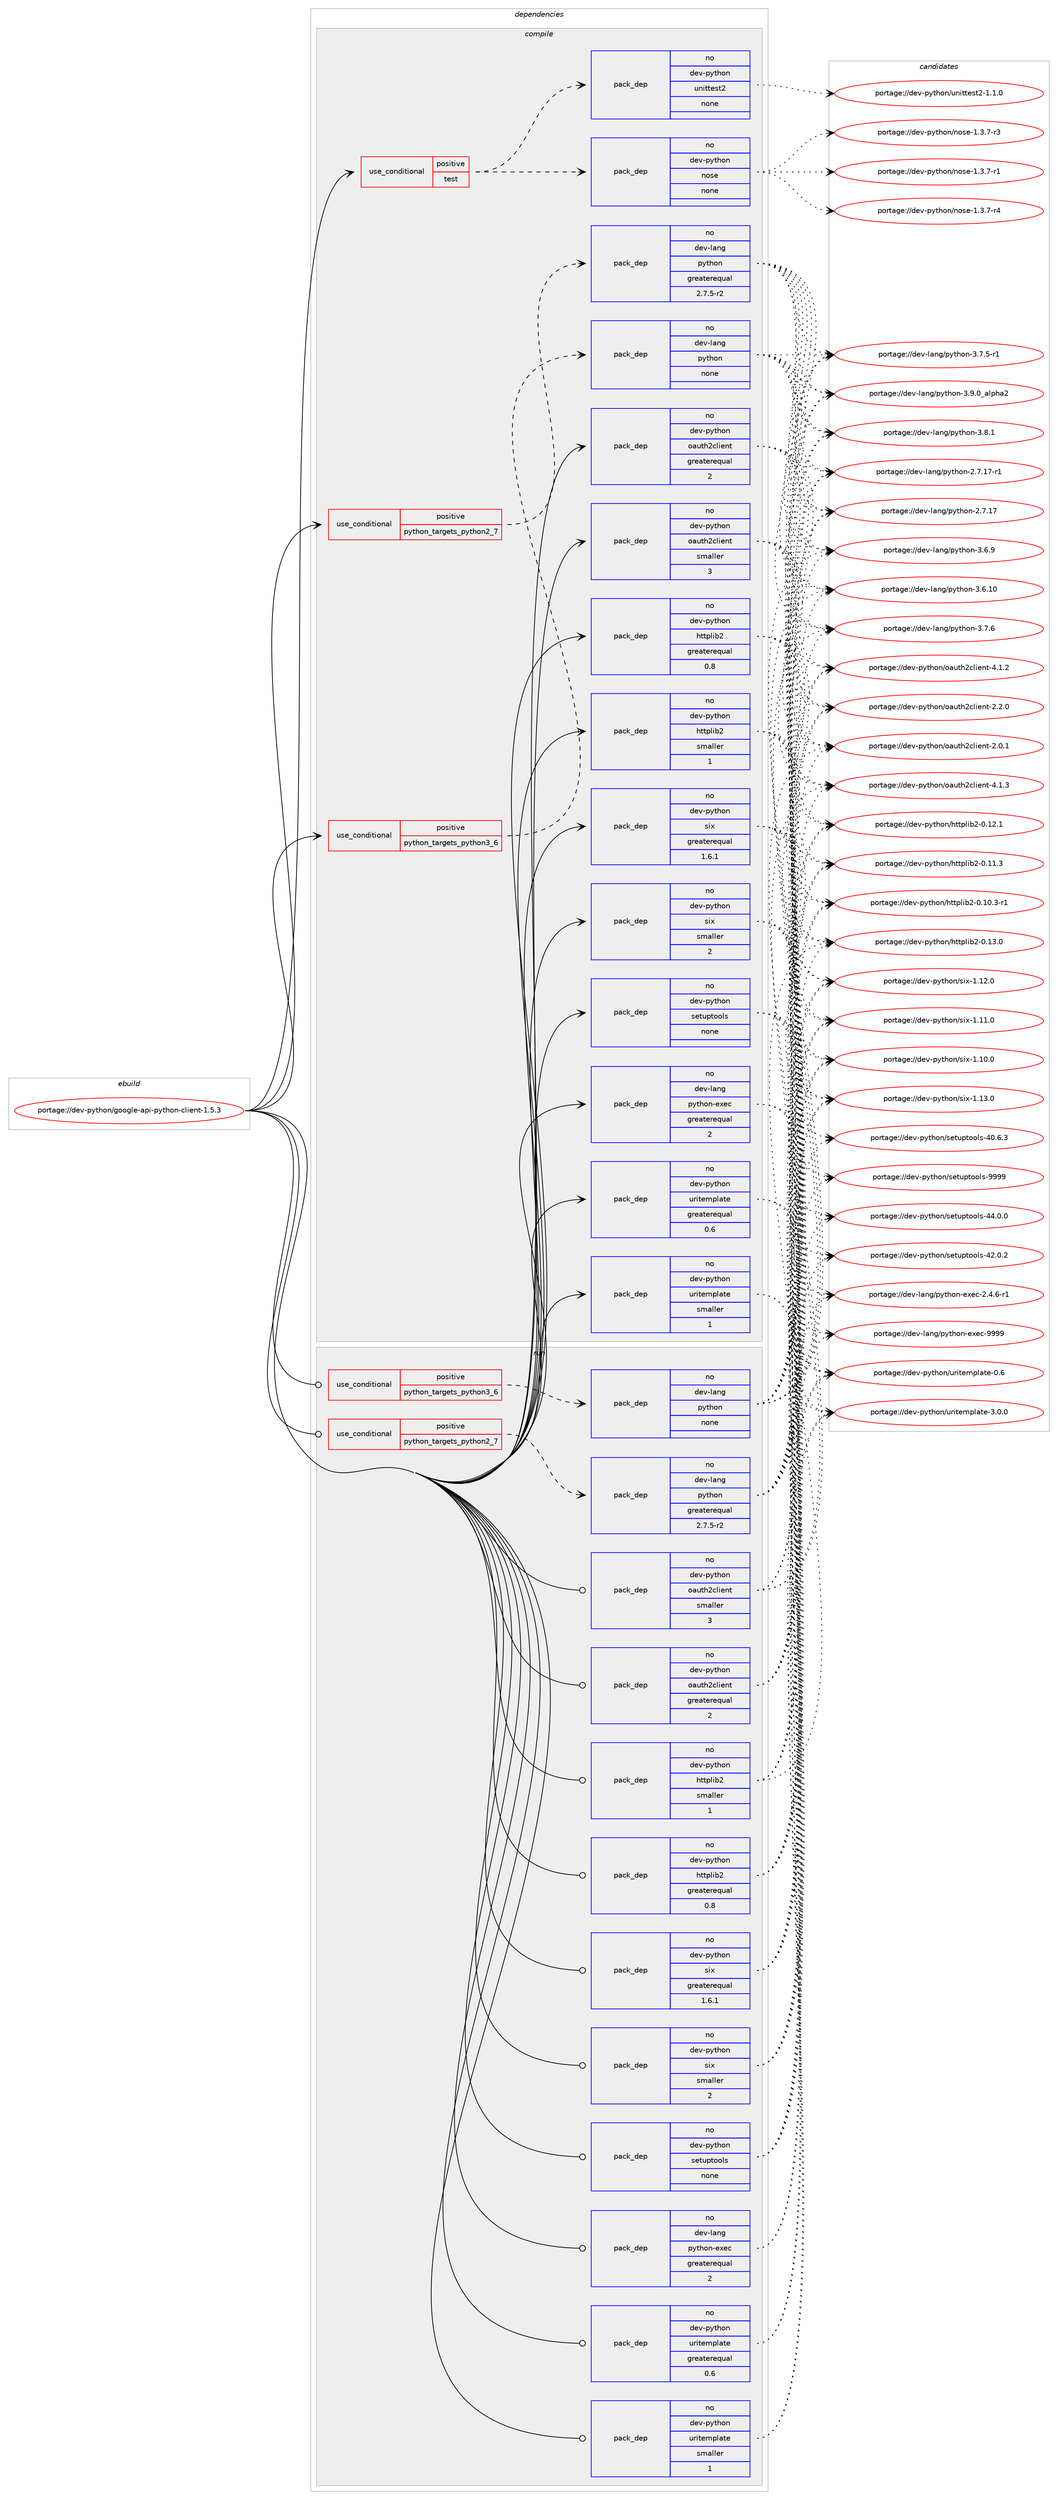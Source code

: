 digraph prolog {

# *************
# Graph options
# *************

newrank=true;
concentrate=true;
compound=true;
graph [rankdir=LR,fontname=Helvetica,fontsize=10,ranksep=1.5];#, ranksep=2.5, nodesep=0.2];
edge  [arrowhead=vee];
node  [fontname=Helvetica,fontsize=10];

# **********
# The ebuild
# **********

subgraph cluster_leftcol {
color=gray;
label=<<i>ebuild</i>>;
id [label="portage://dev-python/google-api-python-client-1.5.3", color=red, width=4, href="../dev-python/google-api-python-client-1.5.3.svg"];
}

# ****************
# The dependencies
# ****************

subgraph cluster_midcol {
color=gray;
label=<<i>dependencies</i>>;
subgraph cluster_compile {
fillcolor="#eeeeee";
style=filled;
label=<<i>compile</i>>;
subgraph cond115273 {
dependency458652 [label=<<TABLE BORDER="0" CELLBORDER="1" CELLSPACING="0" CELLPADDING="4"><TR><TD ROWSPAN="3" CELLPADDING="10">use_conditional</TD></TR><TR><TD>positive</TD></TR><TR><TD>python_targets_python2_7</TD></TR></TABLE>>, shape=none, color=red];
subgraph pack338395 {
dependency458653 [label=<<TABLE BORDER="0" CELLBORDER="1" CELLSPACING="0" CELLPADDING="4" WIDTH="220"><TR><TD ROWSPAN="6" CELLPADDING="30">pack_dep</TD></TR><TR><TD WIDTH="110">no</TD></TR><TR><TD>dev-lang</TD></TR><TR><TD>python</TD></TR><TR><TD>greaterequal</TD></TR><TR><TD>2.7.5-r2</TD></TR></TABLE>>, shape=none, color=blue];
}
dependency458652:e -> dependency458653:w [weight=20,style="dashed",arrowhead="vee"];
}
id:e -> dependency458652:w [weight=20,style="solid",arrowhead="vee"];
subgraph cond115274 {
dependency458654 [label=<<TABLE BORDER="0" CELLBORDER="1" CELLSPACING="0" CELLPADDING="4"><TR><TD ROWSPAN="3" CELLPADDING="10">use_conditional</TD></TR><TR><TD>positive</TD></TR><TR><TD>python_targets_python3_6</TD></TR></TABLE>>, shape=none, color=red];
subgraph pack338396 {
dependency458655 [label=<<TABLE BORDER="0" CELLBORDER="1" CELLSPACING="0" CELLPADDING="4" WIDTH="220"><TR><TD ROWSPAN="6" CELLPADDING="30">pack_dep</TD></TR><TR><TD WIDTH="110">no</TD></TR><TR><TD>dev-lang</TD></TR><TR><TD>python</TD></TR><TR><TD>none</TD></TR><TR><TD></TD></TR></TABLE>>, shape=none, color=blue];
}
dependency458654:e -> dependency458655:w [weight=20,style="dashed",arrowhead="vee"];
}
id:e -> dependency458654:w [weight=20,style="solid",arrowhead="vee"];
subgraph cond115275 {
dependency458656 [label=<<TABLE BORDER="0" CELLBORDER="1" CELLSPACING="0" CELLPADDING="4"><TR><TD ROWSPAN="3" CELLPADDING="10">use_conditional</TD></TR><TR><TD>positive</TD></TR><TR><TD>test</TD></TR></TABLE>>, shape=none, color=red];
subgraph pack338397 {
dependency458657 [label=<<TABLE BORDER="0" CELLBORDER="1" CELLSPACING="0" CELLPADDING="4" WIDTH="220"><TR><TD ROWSPAN="6" CELLPADDING="30">pack_dep</TD></TR><TR><TD WIDTH="110">no</TD></TR><TR><TD>dev-python</TD></TR><TR><TD>nose</TD></TR><TR><TD>none</TD></TR><TR><TD></TD></TR></TABLE>>, shape=none, color=blue];
}
dependency458656:e -> dependency458657:w [weight=20,style="dashed",arrowhead="vee"];
subgraph pack338398 {
dependency458658 [label=<<TABLE BORDER="0" CELLBORDER="1" CELLSPACING="0" CELLPADDING="4" WIDTH="220"><TR><TD ROWSPAN="6" CELLPADDING="30">pack_dep</TD></TR><TR><TD WIDTH="110">no</TD></TR><TR><TD>dev-python</TD></TR><TR><TD>unittest2</TD></TR><TR><TD>none</TD></TR><TR><TD></TD></TR></TABLE>>, shape=none, color=blue];
}
dependency458656:e -> dependency458658:w [weight=20,style="dashed",arrowhead="vee"];
}
id:e -> dependency458656:w [weight=20,style="solid",arrowhead="vee"];
subgraph pack338399 {
dependency458659 [label=<<TABLE BORDER="0" CELLBORDER="1" CELLSPACING="0" CELLPADDING="4" WIDTH="220"><TR><TD ROWSPAN="6" CELLPADDING="30">pack_dep</TD></TR><TR><TD WIDTH="110">no</TD></TR><TR><TD>dev-lang</TD></TR><TR><TD>python-exec</TD></TR><TR><TD>greaterequal</TD></TR><TR><TD>2</TD></TR></TABLE>>, shape=none, color=blue];
}
id:e -> dependency458659:w [weight=20,style="solid",arrowhead="vee"];
subgraph pack338400 {
dependency458660 [label=<<TABLE BORDER="0" CELLBORDER="1" CELLSPACING="0" CELLPADDING="4" WIDTH="220"><TR><TD ROWSPAN="6" CELLPADDING="30">pack_dep</TD></TR><TR><TD WIDTH="110">no</TD></TR><TR><TD>dev-python</TD></TR><TR><TD>httplib2</TD></TR><TR><TD>greaterequal</TD></TR><TR><TD>0.8</TD></TR></TABLE>>, shape=none, color=blue];
}
id:e -> dependency458660:w [weight=20,style="solid",arrowhead="vee"];
subgraph pack338401 {
dependency458661 [label=<<TABLE BORDER="0" CELLBORDER="1" CELLSPACING="0" CELLPADDING="4" WIDTH="220"><TR><TD ROWSPAN="6" CELLPADDING="30">pack_dep</TD></TR><TR><TD WIDTH="110">no</TD></TR><TR><TD>dev-python</TD></TR><TR><TD>httplib2</TD></TR><TR><TD>smaller</TD></TR><TR><TD>1</TD></TR></TABLE>>, shape=none, color=blue];
}
id:e -> dependency458661:w [weight=20,style="solid",arrowhead="vee"];
subgraph pack338402 {
dependency458662 [label=<<TABLE BORDER="0" CELLBORDER="1" CELLSPACING="0" CELLPADDING="4" WIDTH="220"><TR><TD ROWSPAN="6" CELLPADDING="30">pack_dep</TD></TR><TR><TD WIDTH="110">no</TD></TR><TR><TD>dev-python</TD></TR><TR><TD>oauth2client</TD></TR><TR><TD>greaterequal</TD></TR><TR><TD>2</TD></TR></TABLE>>, shape=none, color=blue];
}
id:e -> dependency458662:w [weight=20,style="solid",arrowhead="vee"];
subgraph pack338403 {
dependency458663 [label=<<TABLE BORDER="0" CELLBORDER="1" CELLSPACING="0" CELLPADDING="4" WIDTH="220"><TR><TD ROWSPAN="6" CELLPADDING="30">pack_dep</TD></TR><TR><TD WIDTH="110">no</TD></TR><TR><TD>dev-python</TD></TR><TR><TD>oauth2client</TD></TR><TR><TD>smaller</TD></TR><TR><TD>3</TD></TR></TABLE>>, shape=none, color=blue];
}
id:e -> dependency458663:w [weight=20,style="solid",arrowhead="vee"];
subgraph pack338404 {
dependency458664 [label=<<TABLE BORDER="0" CELLBORDER="1" CELLSPACING="0" CELLPADDING="4" WIDTH="220"><TR><TD ROWSPAN="6" CELLPADDING="30">pack_dep</TD></TR><TR><TD WIDTH="110">no</TD></TR><TR><TD>dev-python</TD></TR><TR><TD>setuptools</TD></TR><TR><TD>none</TD></TR><TR><TD></TD></TR></TABLE>>, shape=none, color=blue];
}
id:e -> dependency458664:w [weight=20,style="solid",arrowhead="vee"];
subgraph pack338405 {
dependency458665 [label=<<TABLE BORDER="0" CELLBORDER="1" CELLSPACING="0" CELLPADDING="4" WIDTH="220"><TR><TD ROWSPAN="6" CELLPADDING="30">pack_dep</TD></TR><TR><TD WIDTH="110">no</TD></TR><TR><TD>dev-python</TD></TR><TR><TD>six</TD></TR><TR><TD>greaterequal</TD></TR><TR><TD>1.6.1</TD></TR></TABLE>>, shape=none, color=blue];
}
id:e -> dependency458665:w [weight=20,style="solid",arrowhead="vee"];
subgraph pack338406 {
dependency458666 [label=<<TABLE BORDER="0" CELLBORDER="1" CELLSPACING="0" CELLPADDING="4" WIDTH="220"><TR><TD ROWSPAN="6" CELLPADDING="30">pack_dep</TD></TR><TR><TD WIDTH="110">no</TD></TR><TR><TD>dev-python</TD></TR><TR><TD>six</TD></TR><TR><TD>smaller</TD></TR><TR><TD>2</TD></TR></TABLE>>, shape=none, color=blue];
}
id:e -> dependency458666:w [weight=20,style="solid",arrowhead="vee"];
subgraph pack338407 {
dependency458667 [label=<<TABLE BORDER="0" CELLBORDER="1" CELLSPACING="0" CELLPADDING="4" WIDTH="220"><TR><TD ROWSPAN="6" CELLPADDING="30">pack_dep</TD></TR><TR><TD WIDTH="110">no</TD></TR><TR><TD>dev-python</TD></TR><TR><TD>uritemplate</TD></TR><TR><TD>greaterequal</TD></TR><TR><TD>0.6</TD></TR></TABLE>>, shape=none, color=blue];
}
id:e -> dependency458667:w [weight=20,style="solid",arrowhead="vee"];
subgraph pack338408 {
dependency458668 [label=<<TABLE BORDER="0" CELLBORDER="1" CELLSPACING="0" CELLPADDING="4" WIDTH="220"><TR><TD ROWSPAN="6" CELLPADDING="30">pack_dep</TD></TR><TR><TD WIDTH="110">no</TD></TR><TR><TD>dev-python</TD></TR><TR><TD>uritemplate</TD></TR><TR><TD>smaller</TD></TR><TR><TD>1</TD></TR></TABLE>>, shape=none, color=blue];
}
id:e -> dependency458668:w [weight=20,style="solid",arrowhead="vee"];
}
subgraph cluster_compileandrun {
fillcolor="#eeeeee";
style=filled;
label=<<i>compile and run</i>>;
}
subgraph cluster_run {
fillcolor="#eeeeee";
style=filled;
label=<<i>run</i>>;
subgraph cond115276 {
dependency458669 [label=<<TABLE BORDER="0" CELLBORDER="1" CELLSPACING="0" CELLPADDING="4"><TR><TD ROWSPAN="3" CELLPADDING="10">use_conditional</TD></TR><TR><TD>positive</TD></TR><TR><TD>python_targets_python2_7</TD></TR></TABLE>>, shape=none, color=red];
subgraph pack338409 {
dependency458670 [label=<<TABLE BORDER="0" CELLBORDER="1" CELLSPACING="0" CELLPADDING="4" WIDTH="220"><TR><TD ROWSPAN="6" CELLPADDING="30">pack_dep</TD></TR><TR><TD WIDTH="110">no</TD></TR><TR><TD>dev-lang</TD></TR><TR><TD>python</TD></TR><TR><TD>greaterequal</TD></TR><TR><TD>2.7.5-r2</TD></TR></TABLE>>, shape=none, color=blue];
}
dependency458669:e -> dependency458670:w [weight=20,style="dashed",arrowhead="vee"];
}
id:e -> dependency458669:w [weight=20,style="solid",arrowhead="odot"];
subgraph cond115277 {
dependency458671 [label=<<TABLE BORDER="0" CELLBORDER="1" CELLSPACING="0" CELLPADDING="4"><TR><TD ROWSPAN="3" CELLPADDING="10">use_conditional</TD></TR><TR><TD>positive</TD></TR><TR><TD>python_targets_python3_6</TD></TR></TABLE>>, shape=none, color=red];
subgraph pack338410 {
dependency458672 [label=<<TABLE BORDER="0" CELLBORDER="1" CELLSPACING="0" CELLPADDING="4" WIDTH="220"><TR><TD ROWSPAN="6" CELLPADDING="30">pack_dep</TD></TR><TR><TD WIDTH="110">no</TD></TR><TR><TD>dev-lang</TD></TR><TR><TD>python</TD></TR><TR><TD>none</TD></TR><TR><TD></TD></TR></TABLE>>, shape=none, color=blue];
}
dependency458671:e -> dependency458672:w [weight=20,style="dashed",arrowhead="vee"];
}
id:e -> dependency458671:w [weight=20,style="solid",arrowhead="odot"];
subgraph pack338411 {
dependency458673 [label=<<TABLE BORDER="0" CELLBORDER="1" CELLSPACING="0" CELLPADDING="4" WIDTH="220"><TR><TD ROWSPAN="6" CELLPADDING="30">pack_dep</TD></TR><TR><TD WIDTH="110">no</TD></TR><TR><TD>dev-lang</TD></TR><TR><TD>python-exec</TD></TR><TR><TD>greaterequal</TD></TR><TR><TD>2</TD></TR></TABLE>>, shape=none, color=blue];
}
id:e -> dependency458673:w [weight=20,style="solid",arrowhead="odot"];
subgraph pack338412 {
dependency458674 [label=<<TABLE BORDER="0" CELLBORDER="1" CELLSPACING="0" CELLPADDING="4" WIDTH="220"><TR><TD ROWSPAN="6" CELLPADDING="30">pack_dep</TD></TR><TR><TD WIDTH="110">no</TD></TR><TR><TD>dev-python</TD></TR><TR><TD>httplib2</TD></TR><TR><TD>greaterequal</TD></TR><TR><TD>0.8</TD></TR></TABLE>>, shape=none, color=blue];
}
id:e -> dependency458674:w [weight=20,style="solid",arrowhead="odot"];
subgraph pack338413 {
dependency458675 [label=<<TABLE BORDER="0" CELLBORDER="1" CELLSPACING="0" CELLPADDING="4" WIDTH="220"><TR><TD ROWSPAN="6" CELLPADDING="30">pack_dep</TD></TR><TR><TD WIDTH="110">no</TD></TR><TR><TD>dev-python</TD></TR><TR><TD>httplib2</TD></TR><TR><TD>smaller</TD></TR><TR><TD>1</TD></TR></TABLE>>, shape=none, color=blue];
}
id:e -> dependency458675:w [weight=20,style="solid",arrowhead="odot"];
subgraph pack338414 {
dependency458676 [label=<<TABLE BORDER="0" CELLBORDER="1" CELLSPACING="0" CELLPADDING="4" WIDTH="220"><TR><TD ROWSPAN="6" CELLPADDING="30">pack_dep</TD></TR><TR><TD WIDTH="110">no</TD></TR><TR><TD>dev-python</TD></TR><TR><TD>oauth2client</TD></TR><TR><TD>greaterequal</TD></TR><TR><TD>2</TD></TR></TABLE>>, shape=none, color=blue];
}
id:e -> dependency458676:w [weight=20,style="solid",arrowhead="odot"];
subgraph pack338415 {
dependency458677 [label=<<TABLE BORDER="0" CELLBORDER="1" CELLSPACING="0" CELLPADDING="4" WIDTH="220"><TR><TD ROWSPAN="6" CELLPADDING="30">pack_dep</TD></TR><TR><TD WIDTH="110">no</TD></TR><TR><TD>dev-python</TD></TR><TR><TD>oauth2client</TD></TR><TR><TD>smaller</TD></TR><TR><TD>3</TD></TR></TABLE>>, shape=none, color=blue];
}
id:e -> dependency458677:w [weight=20,style="solid",arrowhead="odot"];
subgraph pack338416 {
dependency458678 [label=<<TABLE BORDER="0" CELLBORDER="1" CELLSPACING="0" CELLPADDING="4" WIDTH="220"><TR><TD ROWSPAN="6" CELLPADDING="30">pack_dep</TD></TR><TR><TD WIDTH="110">no</TD></TR><TR><TD>dev-python</TD></TR><TR><TD>setuptools</TD></TR><TR><TD>none</TD></TR><TR><TD></TD></TR></TABLE>>, shape=none, color=blue];
}
id:e -> dependency458678:w [weight=20,style="solid",arrowhead="odot"];
subgraph pack338417 {
dependency458679 [label=<<TABLE BORDER="0" CELLBORDER="1" CELLSPACING="0" CELLPADDING="4" WIDTH="220"><TR><TD ROWSPAN="6" CELLPADDING="30">pack_dep</TD></TR><TR><TD WIDTH="110">no</TD></TR><TR><TD>dev-python</TD></TR><TR><TD>six</TD></TR><TR><TD>greaterequal</TD></TR><TR><TD>1.6.1</TD></TR></TABLE>>, shape=none, color=blue];
}
id:e -> dependency458679:w [weight=20,style="solid",arrowhead="odot"];
subgraph pack338418 {
dependency458680 [label=<<TABLE BORDER="0" CELLBORDER="1" CELLSPACING="0" CELLPADDING="4" WIDTH="220"><TR><TD ROWSPAN="6" CELLPADDING="30">pack_dep</TD></TR><TR><TD WIDTH="110">no</TD></TR><TR><TD>dev-python</TD></TR><TR><TD>six</TD></TR><TR><TD>smaller</TD></TR><TR><TD>2</TD></TR></TABLE>>, shape=none, color=blue];
}
id:e -> dependency458680:w [weight=20,style="solid",arrowhead="odot"];
subgraph pack338419 {
dependency458681 [label=<<TABLE BORDER="0" CELLBORDER="1" CELLSPACING="0" CELLPADDING="4" WIDTH="220"><TR><TD ROWSPAN="6" CELLPADDING="30">pack_dep</TD></TR><TR><TD WIDTH="110">no</TD></TR><TR><TD>dev-python</TD></TR><TR><TD>uritemplate</TD></TR><TR><TD>greaterequal</TD></TR><TR><TD>0.6</TD></TR></TABLE>>, shape=none, color=blue];
}
id:e -> dependency458681:w [weight=20,style="solid",arrowhead="odot"];
subgraph pack338420 {
dependency458682 [label=<<TABLE BORDER="0" CELLBORDER="1" CELLSPACING="0" CELLPADDING="4" WIDTH="220"><TR><TD ROWSPAN="6" CELLPADDING="30">pack_dep</TD></TR><TR><TD WIDTH="110">no</TD></TR><TR><TD>dev-python</TD></TR><TR><TD>uritemplate</TD></TR><TR><TD>smaller</TD></TR><TR><TD>1</TD></TR></TABLE>>, shape=none, color=blue];
}
id:e -> dependency458682:w [weight=20,style="solid",arrowhead="odot"];
}
}

# **************
# The candidates
# **************

subgraph cluster_choices {
rank=same;
color=gray;
label=<<i>candidates</i>>;

subgraph choice338395 {
color=black;
nodesep=1;
choice10010111845108971101034711212111610411111045514657464895971081121049750 [label="portage://dev-lang/python-3.9.0_alpha2", color=red, width=4,href="../dev-lang/python-3.9.0_alpha2.svg"];
choice100101118451089711010347112121116104111110455146564649 [label="portage://dev-lang/python-3.8.1", color=red, width=4,href="../dev-lang/python-3.8.1.svg"];
choice100101118451089711010347112121116104111110455146554654 [label="portage://dev-lang/python-3.7.6", color=red, width=4,href="../dev-lang/python-3.7.6.svg"];
choice1001011184510897110103471121211161041111104551465546534511449 [label="portage://dev-lang/python-3.7.5-r1", color=red, width=4,href="../dev-lang/python-3.7.5-r1.svg"];
choice100101118451089711010347112121116104111110455146544657 [label="portage://dev-lang/python-3.6.9", color=red, width=4,href="../dev-lang/python-3.6.9.svg"];
choice10010111845108971101034711212111610411111045514654464948 [label="portage://dev-lang/python-3.6.10", color=red, width=4,href="../dev-lang/python-3.6.10.svg"];
choice100101118451089711010347112121116104111110455046554649554511449 [label="portage://dev-lang/python-2.7.17-r1", color=red, width=4,href="../dev-lang/python-2.7.17-r1.svg"];
choice10010111845108971101034711212111610411111045504655464955 [label="portage://dev-lang/python-2.7.17", color=red, width=4,href="../dev-lang/python-2.7.17.svg"];
dependency458653:e -> choice10010111845108971101034711212111610411111045514657464895971081121049750:w [style=dotted,weight="100"];
dependency458653:e -> choice100101118451089711010347112121116104111110455146564649:w [style=dotted,weight="100"];
dependency458653:e -> choice100101118451089711010347112121116104111110455146554654:w [style=dotted,weight="100"];
dependency458653:e -> choice1001011184510897110103471121211161041111104551465546534511449:w [style=dotted,weight="100"];
dependency458653:e -> choice100101118451089711010347112121116104111110455146544657:w [style=dotted,weight="100"];
dependency458653:e -> choice10010111845108971101034711212111610411111045514654464948:w [style=dotted,weight="100"];
dependency458653:e -> choice100101118451089711010347112121116104111110455046554649554511449:w [style=dotted,weight="100"];
dependency458653:e -> choice10010111845108971101034711212111610411111045504655464955:w [style=dotted,weight="100"];
}
subgraph choice338396 {
color=black;
nodesep=1;
choice10010111845108971101034711212111610411111045514657464895971081121049750 [label="portage://dev-lang/python-3.9.0_alpha2", color=red, width=4,href="../dev-lang/python-3.9.0_alpha2.svg"];
choice100101118451089711010347112121116104111110455146564649 [label="portage://dev-lang/python-3.8.1", color=red, width=4,href="../dev-lang/python-3.8.1.svg"];
choice100101118451089711010347112121116104111110455146554654 [label="portage://dev-lang/python-3.7.6", color=red, width=4,href="../dev-lang/python-3.7.6.svg"];
choice1001011184510897110103471121211161041111104551465546534511449 [label="portage://dev-lang/python-3.7.5-r1", color=red, width=4,href="../dev-lang/python-3.7.5-r1.svg"];
choice100101118451089711010347112121116104111110455146544657 [label="portage://dev-lang/python-3.6.9", color=red, width=4,href="../dev-lang/python-3.6.9.svg"];
choice10010111845108971101034711212111610411111045514654464948 [label="portage://dev-lang/python-3.6.10", color=red, width=4,href="../dev-lang/python-3.6.10.svg"];
choice100101118451089711010347112121116104111110455046554649554511449 [label="portage://dev-lang/python-2.7.17-r1", color=red, width=4,href="../dev-lang/python-2.7.17-r1.svg"];
choice10010111845108971101034711212111610411111045504655464955 [label="portage://dev-lang/python-2.7.17", color=red, width=4,href="../dev-lang/python-2.7.17.svg"];
dependency458655:e -> choice10010111845108971101034711212111610411111045514657464895971081121049750:w [style=dotted,weight="100"];
dependency458655:e -> choice100101118451089711010347112121116104111110455146564649:w [style=dotted,weight="100"];
dependency458655:e -> choice100101118451089711010347112121116104111110455146554654:w [style=dotted,weight="100"];
dependency458655:e -> choice1001011184510897110103471121211161041111104551465546534511449:w [style=dotted,weight="100"];
dependency458655:e -> choice100101118451089711010347112121116104111110455146544657:w [style=dotted,weight="100"];
dependency458655:e -> choice10010111845108971101034711212111610411111045514654464948:w [style=dotted,weight="100"];
dependency458655:e -> choice100101118451089711010347112121116104111110455046554649554511449:w [style=dotted,weight="100"];
dependency458655:e -> choice10010111845108971101034711212111610411111045504655464955:w [style=dotted,weight="100"];
}
subgraph choice338397 {
color=black;
nodesep=1;
choice10010111845112121116104111110471101111151014549465146554511452 [label="portage://dev-python/nose-1.3.7-r4", color=red, width=4,href="../dev-python/nose-1.3.7-r4.svg"];
choice10010111845112121116104111110471101111151014549465146554511451 [label="portage://dev-python/nose-1.3.7-r3", color=red, width=4,href="../dev-python/nose-1.3.7-r3.svg"];
choice10010111845112121116104111110471101111151014549465146554511449 [label="portage://dev-python/nose-1.3.7-r1", color=red, width=4,href="../dev-python/nose-1.3.7-r1.svg"];
dependency458657:e -> choice10010111845112121116104111110471101111151014549465146554511452:w [style=dotted,weight="100"];
dependency458657:e -> choice10010111845112121116104111110471101111151014549465146554511451:w [style=dotted,weight="100"];
dependency458657:e -> choice10010111845112121116104111110471101111151014549465146554511449:w [style=dotted,weight="100"];
}
subgraph choice338398 {
color=black;
nodesep=1;
choice100101118451121211161041111104711711010511611610111511650454946494648 [label="portage://dev-python/unittest2-1.1.0", color=red, width=4,href="../dev-python/unittest2-1.1.0.svg"];
dependency458658:e -> choice100101118451121211161041111104711711010511611610111511650454946494648:w [style=dotted,weight="100"];
}
subgraph choice338399 {
color=black;
nodesep=1;
choice10010111845108971101034711212111610411111045101120101994557575757 [label="portage://dev-lang/python-exec-9999", color=red, width=4,href="../dev-lang/python-exec-9999.svg"];
choice10010111845108971101034711212111610411111045101120101994550465246544511449 [label="portage://dev-lang/python-exec-2.4.6-r1", color=red, width=4,href="../dev-lang/python-exec-2.4.6-r1.svg"];
dependency458659:e -> choice10010111845108971101034711212111610411111045101120101994557575757:w [style=dotted,weight="100"];
dependency458659:e -> choice10010111845108971101034711212111610411111045101120101994550465246544511449:w [style=dotted,weight="100"];
}
subgraph choice338400 {
color=black;
nodesep=1;
choice1001011184511212111610411111047104116116112108105985045484649514648 [label="portage://dev-python/httplib2-0.13.0", color=red, width=4,href="../dev-python/httplib2-0.13.0.svg"];
choice1001011184511212111610411111047104116116112108105985045484649504649 [label="portage://dev-python/httplib2-0.12.1", color=red, width=4,href="../dev-python/httplib2-0.12.1.svg"];
choice1001011184511212111610411111047104116116112108105985045484649494651 [label="portage://dev-python/httplib2-0.11.3", color=red, width=4,href="../dev-python/httplib2-0.11.3.svg"];
choice10010111845112121116104111110471041161161121081059850454846494846514511449 [label="portage://dev-python/httplib2-0.10.3-r1", color=red, width=4,href="../dev-python/httplib2-0.10.3-r1.svg"];
dependency458660:e -> choice1001011184511212111610411111047104116116112108105985045484649514648:w [style=dotted,weight="100"];
dependency458660:e -> choice1001011184511212111610411111047104116116112108105985045484649504649:w [style=dotted,weight="100"];
dependency458660:e -> choice1001011184511212111610411111047104116116112108105985045484649494651:w [style=dotted,weight="100"];
dependency458660:e -> choice10010111845112121116104111110471041161161121081059850454846494846514511449:w [style=dotted,weight="100"];
}
subgraph choice338401 {
color=black;
nodesep=1;
choice1001011184511212111610411111047104116116112108105985045484649514648 [label="portage://dev-python/httplib2-0.13.0", color=red, width=4,href="../dev-python/httplib2-0.13.0.svg"];
choice1001011184511212111610411111047104116116112108105985045484649504649 [label="portage://dev-python/httplib2-0.12.1", color=red, width=4,href="../dev-python/httplib2-0.12.1.svg"];
choice1001011184511212111610411111047104116116112108105985045484649494651 [label="portage://dev-python/httplib2-0.11.3", color=red, width=4,href="../dev-python/httplib2-0.11.3.svg"];
choice10010111845112121116104111110471041161161121081059850454846494846514511449 [label="portage://dev-python/httplib2-0.10.3-r1", color=red, width=4,href="../dev-python/httplib2-0.10.3-r1.svg"];
dependency458661:e -> choice1001011184511212111610411111047104116116112108105985045484649514648:w [style=dotted,weight="100"];
dependency458661:e -> choice1001011184511212111610411111047104116116112108105985045484649504649:w [style=dotted,weight="100"];
dependency458661:e -> choice1001011184511212111610411111047104116116112108105985045484649494651:w [style=dotted,weight="100"];
dependency458661:e -> choice10010111845112121116104111110471041161161121081059850454846494846514511449:w [style=dotted,weight="100"];
}
subgraph choice338402 {
color=black;
nodesep=1;
choice1001011184511212111610411111047111971171161045099108105101110116455246494651 [label="portage://dev-python/oauth2client-4.1.3", color=red, width=4,href="../dev-python/oauth2client-4.1.3.svg"];
choice1001011184511212111610411111047111971171161045099108105101110116455246494650 [label="portage://dev-python/oauth2client-4.1.2", color=red, width=4,href="../dev-python/oauth2client-4.1.2.svg"];
choice1001011184511212111610411111047111971171161045099108105101110116455046504648 [label="portage://dev-python/oauth2client-2.2.0", color=red, width=4,href="../dev-python/oauth2client-2.2.0.svg"];
choice1001011184511212111610411111047111971171161045099108105101110116455046484649 [label="portage://dev-python/oauth2client-2.0.1", color=red, width=4,href="../dev-python/oauth2client-2.0.1.svg"];
dependency458662:e -> choice1001011184511212111610411111047111971171161045099108105101110116455246494651:w [style=dotted,weight="100"];
dependency458662:e -> choice1001011184511212111610411111047111971171161045099108105101110116455246494650:w [style=dotted,weight="100"];
dependency458662:e -> choice1001011184511212111610411111047111971171161045099108105101110116455046504648:w [style=dotted,weight="100"];
dependency458662:e -> choice1001011184511212111610411111047111971171161045099108105101110116455046484649:w [style=dotted,weight="100"];
}
subgraph choice338403 {
color=black;
nodesep=1;
choice1001011184511212111610411111047111971171161045099108105101110116455246494651 [label="portage://dev-python/oauth2client-4.1.3", color=red, width=4,href="../dev-python/oauth2client-4.1.3.svg"];
choice1001011184511212111610411111047111971171161045099108105101110116455246494650 [label="portage://dev-python/oauth2client-4.1.2", color=red, width=4,href="../dev-python/oauth2client-4.1.2.svg"];
choice1001011184511212111610411111047111971171161045099108105101110116455046504648 [label="portage://dev-python/oauth2client-2.2.0", color=red, width=4,href="../dev-python/oauth2client-2.2.0.svg"];
choice1001011184511212111610411111047111971171161045099108105101110116455046484649 [label="portage://dev-python/oauth2client-2.0.1", color=red, width=4,href="../dev-python/oauth2client-2.0.1.svg"];
dependency458663:e -> choice1001011184511212111610411111047111971171161045099108105101110116455246494651:w [style=dotted,weight="100"];
dependency458663:e -> choice1001011184511212111610411111047111971171161045099108105101110116455246494650:w [style=dotted,weight="100"];
dependency458663:e -> choice1001011184511212111610411111047111971171161045099108105101110116455046504648:w [style=dotted,weight="100"];
dependency458663:e -> choice1001011184511212111610411111047111971171161045099108105101110116455046484649:w [style=dotted,weight="100"];
}
subgraph choice338404 {
color=black;
nodesep=1;
choice10010111845112121116104111110471151011161171121161111111081154557575757 [label="portage://dev-python/setuptools-9999", color=red, width=4,href="../dev-python/setuptools-9999.svg"];
choice100101118451121211161041111104711510111611711211611111110811545525246484648 [label="portage://dev-python/setuptools-44.0.0", color=red, width=4,href="../dev-python/setuptools-44.0.0.svg"];
choice100101118451121211161041111104711510111611711211611111110811545525046484650 [label="portage://dev-python/setuptools-42.0.2", color=red, width=4,href="../dev-python/setuptools-42.0.2.svg"];
choice100101118451121211161041111104711510111611711211611111110811545524846544651 [label="portage://dev-python/setuptools-40.6.3", color=red, width=4,href="../dev-python/setuptools-40.6.3.svg"];
dependency458664:e -> choice10010111845112121116104111110471151011161171121161111111081154557575757:w [style=dotted,weight="100"];
dependency458664:e -> choice100101118451121211161041111104711510111611711211611111110811545525246484648:w [style=dotted,weight="100"];
dependency458664:e -> choice100101118451121211161041111104711510111611711211611111110811545525046484650:w [style=dotted,weight="100"];
dependency458664:e -> choice100101118451121211161041111104711510111611711211611111110811545524846544651:w [style=dotted,weight="100"];
}
subgraph choice338405 {
color=black;
nodesep=1;
choice100101118451121211161041111104711510512045494649514648 [label="portage://dev-python/six-1.13.0", color=red, width=4,href="../dev-python/six-1.13.0.svg"];
choice100101118451121211161041111104711510512045494649504648 [label="portage://dev-python/six-1.12.0", color=red, width=4,href="../dev-python/six-1.12.0.svg"];
choice100101118451121211161041111104711510512045494649494648 [label="portage://dev-python/six-1.11.0", color=red, width=4,href="../dev-python/six-1.11.0.svg"];
choice100101118451121211161041111104711510512045494649484648 [label="portage://dev-python/six-1.10.0", color=red, width=4,href="../dev-python/six-1.10.0.svg"];
dependency458665:e -> choice100101118451121211161041111104711510512045494649514648:w [style=dotted,weight="100"];
dependency458665:e -> choice100101118451121211161041111104711510512045494649504648:w [style=dotted,weight="100"];
dependency458665:e -> choice100101118451121211161041111104711510512045494649494648:w [style=dotted,weight="100"];
dependency458665:e -> choice100101118451121211161041111104711510512045494649484648:w [style=dotted,weight="100"];
}
subgraph choice338406 {
color=black;
nodesep=1;
choice100101118451121211161041111104711510512045494649514648 [label="portage://dev-python/six-1.13.0", color=red, width=4,href="../dev-python/six-1.13.0.svg"];
choice100101118451121211161041111104711510512045494649504648 [label="portage://dev-python/six-1.12.0", color=red, width=4,href="../dev-python/six-1.12.0.svg"];
choice100101118451121211161041111104711510512045494649494648 [label="portage://dev-python/six-1.11.0", color=red, width=4,href="../dev-python/six-1.11.0.svg"];
choice100101118451121211161041111104711510512045494649484648 [label="portage://dev-python/six-1.10.0", color=red, width=4,href="../dev-python/six-1.10.0.svg"];
dependency458666:e -> choice100101118451121211161041111104711510512045494649514648:w [style=dotted,weight="100"];
dependency458666:e -> choice100101118451121211161041111104711510512045494649504648:w [style=dotted,weight="100"];
dependency458666:e -> choice100101118451121211161041111104711510512045494649494648:w [style=dotted,weight="100"];
dependency458666:e -> choice100101118451121211161041111104711510512045494649484648:w [style=dotted,weight="100"];
}
subgraph choice338407 {
color=black;
nodesep=1;
choice100101118451121211161041111104711711410511610110911210897116101455146484648 [label="portage://dev-python/uritemplate-3.0.0", color=red, width=4,href="../dev-python/uritemplate-3.0.0.svg"];
choice10010111845112121116104111110471171141051161011091121089711610145484654 [label="portage://dev-python/uritemplate-0.6", color=red, width=4,href="../dev-python/uritemplate-0.6.svg"];
dependency458667:e -> choice100101118451121211161041111104711711410511610110911210897116101455146484648:w [style=dotted,weight="100"];
dependency458667:e -> choice10010111845112121116104111110471171141051161011091121089711610145484654:w [style=dotted,weight="100"];
}
subgraph choice338408 {
color=black;
nodesep=1;
choice100101118451121211161041111104711711410511610110911210897116101455146484648 [label="portage://dev-python/uritemplate-3.0.0", color=red, width=4,href="../dev-python/uritemplate-3.0.0.svg"];
choice10010111845112121116104111110471171141051161011091121089711610145484654 [label="portage://dev-python/uritemplate-0.6", color=red, width=4,href="../dev-python/uritemplate-0.6.svg"];
dependency458668:e -> choice100101118451121211161041111104711711410511610110911210897116101455146484648:w [style=dotted,weight="100"];
dependency458668:e -> choice10010111845112121116104111110471171141051161011091121089711610145484654:w [style=dotted,weight="100"];
}
subgraph choice338409 {
color=black;
nodesep=1;
choice10010111845108971101034711212111610411111045514657464895971081121049750 [label="portage://dev-lang/python-3.9.0_alpha2", color=red, width=4,href="../dev-lang/python-3.9.0_alpha2.svg"];
choice100101118451089711010347112121116104111110455146564649 [label="portage://dev-lang/python-3.8.1", color=red, width=4,href="../dev-lang/python-3.8.1.svg"];
choice100101118451089711010347112121116104111110455146554654 [label="portage://dev-lang/python-3.7.6", color=red, width=4,href="../dev-lang/python-3.7.6.svg"];
choice1001011184510897110103471121211161041111104551465546534511449 [label="portage://dev-lang/python-3.7.5-r1", color=red, width=4,href="../dev-lang/python-3.7.5-r1.svg"];
choice100101118451089711010347112121116104111110455146544657 [label="portage://dev-lang/python-3.6.9", color=red, width=4,href="../dev-lang/python-3.6.9.svg"];
choice10010111845108971101034711212111610411111045514654464948 [label="portage://dev-lang/python-3.6.10", color=red, width=4,href="../dev-lang/python-3.6.10.svg"];
choice100101118451089711010347112121116104111110455046554649554511449 [label="portage://dev-lang/python-2.7.17-r1", color=red, width=4,href="../dev-lang/python-2.7.17-r1.svg"];
choice10010111845108971101034711212111610411111045504655464955 [label="portage://dev-lang/python-2.7.17", color=red, width=4,href="../dev-lang/python-2.7.17.svg"];
dependency458670:e -> choice10010111845108971101034711212111610411111045514657464895971081121049750:w [style=dotted,weight="100"];
dependency458670:e -> choice100101118451089711010347112121116104111110455146564649:w [style=dotted,weight="100"];
dependency458670:e -> choice100101118451089711010347112121116104111110455146554654:w [style=dotted,weight="100"];
dependency458670:e -> choice1001011184510897110103471121211161041111104551465546534511449:w [style=dotted,weight="100"];
dependency458670:e -> choice100101118451089711010347112121116104111110455146544657:w [style=dotted,weight="100"];
dependency458670:e -> choice10010111845108971101034711212111610411111045514654464948:w [style=dotted,weight="100"];
dependency458670:e -> choice100101118451089711010347112121116104111110455046554649554511449:w [style=dotted,weight="100"];
dependency458670:e -> choice10010111845108971101034711212111610411111045504655464955:w [style=dotted,weight="100"];
}
subgraph choice338410 {
color=black;
nodesep=1;
choice10010111845108971101034711212111610411111045514657464895971081121049750 [label="portage://dev-lang/python-3.9.0_alpha2", color=red, width=4,href="../dev-lang/python-3.9.0_alpha2.svg"];
choice100101118451089711010347112121116104111110455146564649 [label="portage://dev-lang/python-3.8.1", color=red, width=4,href="../dev-lang/python-3.8.1.svg"];
choice100101118451089711010347112121116104111110455146554654 [label="portage://dev-lang/python-3.7.6", color=red, width=4,href="../dev-lang/python-3.7.6.svg"];
choice1001011184510897110103471121211161041111104551465546534511449 [label="portage://dev-lang/python-3.7.5-r1", color=red, width=4,href="../dev-lang/python-3.7.5-r1.svg"];
choice100101118451089711010347112121116104111110455146544657 [label="portage://dev-lang/python-3.6.9", color=red, width=4,href="../dev-lang/python-3.6.9.svg"];
choice10010111845108971101034711212111610411111045514654464948 [label="portage://dev-lang/python-3.6.10", color=red, width=4,href="../dev-lang/python-3.6.10.svg"];
choice100101118451089711010347112121116104111110455046554649554511449 [label="portage://dev-lang/python-2.7.17-r1", color=red, width=4,href="../dev-lang/python-2.7.17-r1.svg"];
choice10010111845108971101034711212111610411111045504655464955 [label="portage://dev-lang/python-2.7.17", color=red, width=4,href="../dev-lang/python-2.7.17.svg"];
dependency458672:e -> choice10010111845108971101034711212111610411111045514657464895971081121049750:w [style=dotted,weight="100"];
dependency458672:e -> choice100101118451089711010347112121116104111110455146564649:w [style=dotted,weight="100"];
dependency458672:e -> choice100101118451089711010347112121116104111110455146554654:w [style=dotted,weight="100"];
dependency458672:e -> choice1001011184510897110103471121211161041111104551465546534511449:w [style=dotted,weight="100"];
dependency458672:e -> choice100101118451089711010347112121116104111110455146544657:w [style=dotted,weight="100"];
dependency458672:e -> choice10010111845108971101034711212111610411111045514654464948:w [style=dotted,weight="100"];
dependency458672:e -> choice100101118451089711010347112121116104111110455046554649554511449:w [style=dotted,weight="100"];
dependency458672:e -> choice10010111845108971101034711212111610411111045504655464955:w [style=dotted,weight="100"];
}
subgraph choice338411 {
color=black;
nodesep=1;
choice10010111845108971101034711212111610411111045101120101994557575757 [label="portage://dev-lang/python-exec-9999", color=red, width=4,href="../dev-lang/python-exec-9999.svg"];
choice10010111845108971101034711212111610411111045101120101994550465246544511449 [label="portage://dev-lang/python-exec-2.4.6-r1", color=red, width=4,href="../dev-lang/python-exec-2.4.6-r1.svg"];
dependency458673:e -> choice10010111845108971101034711212111610411111045101120101994557575757:w [style=dotted,weight="100"];
dependency458673:e -> choice10010111845108971101034711212111610411111045101120101994550465246544511449:w [style=dotted,weight="100"];
}
subgraph choice338412 {
color=black;
nodesep=1;
choice1001011184511212111610411111047104116116112108105985045484649514648 [label="portage://dev-python/httplib2-0.13.0", color=red, width=4,href="../dev-python/httplib2-0.13.0.svg"];
choice1001011184511212111610411111047104116116112108105985045484649504649 [label="portage://dev-python/httplib2-0.12.1", color=red, width=4,href="../dev-python/httplib2-0.12.1.svg"];
choice1001011184511212111610411111047104116116112108105985045484649494651 [label="portage://dev-python/httplib2-0.11.3", color=red, width=4,href="../dev-python/httplib2-0.11.3.svg"];
choice10010111845112121116104111110471041161161121081059850454846494846514511449 [label="portage://dev-python/httplib2-0.10.3-r1", color=red, width=4,href="../dev-python/httplib2-0.10.3-r1.svg"];
dependency458674:e -> choice1001011184511212111610411111047104116116112108105985045484649514648:w [style=dotted,weight="100"];
dependency458674:e -> choice1001011184511212111610411111047104116116112108105985045484649504649:w [style=dotted,weight="100"];
dependency458674:e -> choice1001011184511212111610411111047104116116112108105985045484649494651:w [style=dotted,weight="100"];
dependency458674:e -> choice10010111845112121116104111110471041161161121081059850454846494846514511449:w [style=dotted,weight="100"];
}
subgraph choice338413 {
color=black;
nodesep=1;
choice1001011184511212111610411111047104116116112108105985045484649514648 [label="portage://dev-python/httplib2-0.13.0", color=red, width=4,href="../dev-python/httplib2-0.13.0.svg"];
choice1001011184511212111610411111047104116116112108105985045484649504649 [label="portage://dev-python/httplib2-0.12.1", color=red, width=4,href="../dev-python/httplib2-0.12.1.svg"];
choice1001011184511212111610411111047104116116112108105985045484649494651 [label="portage://dev-python/httplib2-0.11.3", color=red, width=4,href="../dev-python/httplib2-0.11.3.svg"];
choice10010111845112121116104111110471041161161121081059850454846494846514511449 [label="portage://dev-python/httplib2-0.10.3-r1", color=red, width=4,href="../dev-python/httplib2-0.10.3-r1.svg"];
dependency458675:e -> choice1001011184511212111610411111047104116116112108105985045484649514648:w [style=dotted,weight="100"];
dependency458675:e -> choice1001011184511212111610411111047104116116112108105985045484649504649:w [style=dotted,weight="100"];
dependency458675:e -> choice1001011184511212111610411111047104116116112108105985045484649494651:w [style=dotted,weight="100"];
dependency458675:e -> choice10010111845112121116104111110471041161161121081059850454846494846514511449:w [style=dotted,weight="100"];
}
subgraph choice338414 {
color=black;
nodesep=1;
choice1001011184511212111610411111047111971171161045099108105101110116455246494651 [label="portage://dev-python/oauth2client-4.1.3", color=red, width=4,href="../dev-python/oauth2client-4.1.3.svg"];
choice1001011184511212111610411111047111971171161045099108105101110116455246494650 [label="portage://dev-python/oauth2client-4.1.2", color=red, width=4,href="../dev-python/oauth2client-4.1.2.svg"];
choice1001011184511212111610411111047111971171161045099108105101110116455046504648 [label="portage://dev-python/oauth2client-2.2.0", color=red, width=4,href="../dev-python/oauth2client-2.2.0.svg"];
choice1001011184511212111610411111047111971171161045099108105101110116455046484649 [label="portage://dev-python/oauth2client-2.0.1", color=red, width=4,href="../dev-python/oauth2client-2.0.1.svg"];
dependency458676:e -> choice1001011184511212111610411111047111971171161045099108105101110116455246494651:w [style=dotted,weight="100"];
dependency458676:e -> choice1001011184511212111610411111047111971171161045099108105101110116455246494650:w [style=dotted,weight="100"];
dependency458676:e -> choice1001011184511212111610411111047111971171161045099108105101110116455046504648:w [style=dotted,weight="100"];
dependency458676:e -> choice1001011184511212111610411111047111971171161045099108105101110116455046484649:w [style=dotted,weight="100"];
}
subgraph choice338415 {
color=black;
nodesep=1;
choice1001011184511212111610411111047111971171161045099108105101110116455246494651 [label="portage://dev-python/oauth2client-4.1.3", color=red, width=4,href="../dev-python/oauth2client-4.1.3.svg"];
choice1001011184511212111610411111047111971171161045099108105101110116455246494650 [label="portage://dev-python/oauth2client-4.1.2", color=red, width=4,href="../dev-python/oauth2client-4.1.2.svg"];
choice1001011184511212111610411111047111971171161045099108105101110116455046504648 [label="portage://dev-python/oauth2client-2.2.0", color=red, width=4,href="../dev-python/oauth2client-2.2.0.svg"];
choice1001011184511212111610411111047111971171161045099108105101110116455046484649 [label="portage://dev-python/oauth2client-2.0.1", color=red, width=4,href="../dev-python/oauth2client-2.0.1.svg"];
dependency458677:e -> choice1001011184511212111610411111047111971171161045099108105101110116455246494651:w [style=dotted,weight="100"];
dependency458677:e -> choice1001011184511212111610411111047111971171161045099108105101110116455246494650:w [style=dotted,weight="100"];
dependency458677:e -> choice1001011184511212111610411111047111971171161045099108105101110116455046504648:w [style=dotted,weight="100"];
dependency458677:e -> choice1001011184511212111610411111047111971171161045099108105101110116455046484649:w [style=dotted,weight="100"];
}
subgraph choice338416 {
color=black;
nodesep=1;
choice10010111845112121116104111110471151011161171121161111111081154557575757 [label="portage://dev-python/setuptools-9999", color=red, width=4,href="../dev-python/setuptools-9999.svg"];
choice100101118451121211161041111104711510111611711211611111110811545525246484648 [label="portage://dev-python/setuptools-44.0.0", color=red, width=4,href="../dev-python/setuptools-44.0.0.svg"];
choice100101118451121211161041111104711510111611711211611111110811545525046484650 [label="portage://dev-python/setuptools-42.0.2", color=red, width=4,href="../dev-python/setuptools-42.0.2.svg"];
choice100101118451121211161041111104711510111611711211611111110811545524846544651 [label="portage://dev-python/setuptools-40.6.3", color=red, width=4,href="../dev-python/setuptools-40.6.3.svg"];
dependency458678:e -> choice10010111845112121116104111110471151011161171121161111111081154557575757:w [style=dotted,weight="100"];
dependency458678:e -> choice100101118451121211161041111104711510111611711211611111110811545525246484648:w [style=dotted,weight="100"];
dependency458678:e -> choice100101118451121211161041111104711510111611711211611111110811545525046484650:w [style=dotted,weight="100"];
dependency458678:e -> choice100101118451121211161041111104711510111611711211611111110811545524846544651:w [style=dotted,weight="100"];
}
subgraph choice338417 {
color=black;
nodesep=1;
choice100101118451121211161041111104711510512045494649514648 [label="portage://dev-python/six-1.13.0", color=red, width=4,href="../dev-python/six-1.13.0.svg"];
choice100101118451121211161041111104711510512045494649504648 [label="portage://dev-python/six-1.12.0", color=red, width=4,href="../dev-python/six-1.12.0.svg"];
choice100101118451121211161041111104711510512045494649494648 [label="portage://dev-python/six-1.11.0", color=red, width=4,href="../dev-python/six-1.11.0.svg"];
choice100101118451121211161041111104711510512045494649484648 [label="portage://dev-python/six-1.10.0", color=red, width=4,href="../dev-python/six-1.10.0.svg"];
dependency458679:e -> choice100101118451121211161041111104711510512045494649514648:w [style=dotted,weight="100"];
dependency458679:e -> choice100101118451121211161041111104711510512045494649504648:w [style=dotted,weight="100"];
dependency458679:e -> choice100101118451121211161041111104711510512045494649494648:w [style=dotted,weight="100"];
dependency458679:e -> choice100101118451121211161041111104711510512045494649484648:w [style=dotted,weight="100"];
}
subgraph choice338418 {
color=black;
nodesep=1;
choice100101118451121211161041111104711510512045494649514648 [label="portage://dev-python/six-1.13.0", color=red, width=4,href="../dev-python/six-1.13.0.svg"];
choice100101118451121211161041111104711510512045494649504648 [label="portage://dev-python/six-1.12.0", color=red, width=4,href="../dev-python/six-1.12.0.svg"];
choice100101118451121211161041111104711510512045494649494648 [label="portage://dev-python/six-1.11.0", color=red, width=4,href="../dev-python/six-1.11.0.svg"];
choice100101118451121211161041111104711510512045494649484648 [label="portage://dev-python/six-1.10.0", color=red, width=4,href="../dev-python/six-1.10.0.svg"];
dependency458680:e -> choice100101118451121211161041111104711510512045494649514648:w [style=dotted,weight="100"];
dependency458680:e -> choice100101118451121211161041111104711510512045494649504648:w [style=dotted,weight="100"];
dependency458680:e -> choice100101118451121211161041111104711510512045494649494648:w [style=dotted,weight="100"];
dependency458680:e -> choice100101118451121211161041111104711510512045494649484648:w [style=dotted,weight="100"];
}
subgraph choice338419 {
color=black;
nodesep=1;
choice100101118451121211161041111104711711410511610110911210897116101455146484648 [label="portage://dev-python/uritemplate-3.0.0", color=red, width=4,href="../dev-python/uritemplate-3.0.0.svg"];
choice10010111845112121116104111110471171141051161011091121089711610145484654 [label="portage://dev-python/uritemplate-0.6", color=red, width=4,href="../dev-python/uritemplate-0.6.svg"];
dependency458681:e -> choice100101118451121211161041111104711711410511610110911210897116101455146484648:w [style=dotted,weight="100"];
dependency458681:e -> choice10010111845112121116104111110471171141051161011091121089711610145484654:w [style=dotted,weight="100"];
}
subgraph choice338420 {
color=black;
nodesep=1;
choice100101118451121211161041111104711711410511610110911210897116101455146484648 [label="portage://dev-python/uritemplate-3.0.0", color=red, width=4,href="../dev-python/uritemplate-3.0.0.svg"];
choice10010111845112121116104111110471171141051161011091121089711610145484654 [label="portage://dev-python/uritemplate-0.6", color=red, width=4,href="../dev-python/uritemplate-0.6.svg"];
dependency458682:e -> choice100101118451121211161041111104711711410511610110911210897116101455146484648:w [style=dotted,weight="100"];
dependency458682:e -> choice10010111845112121116104111110471171141051161011091121089711610145484654:w [style=dotted,weight="100"];
}
}

}
